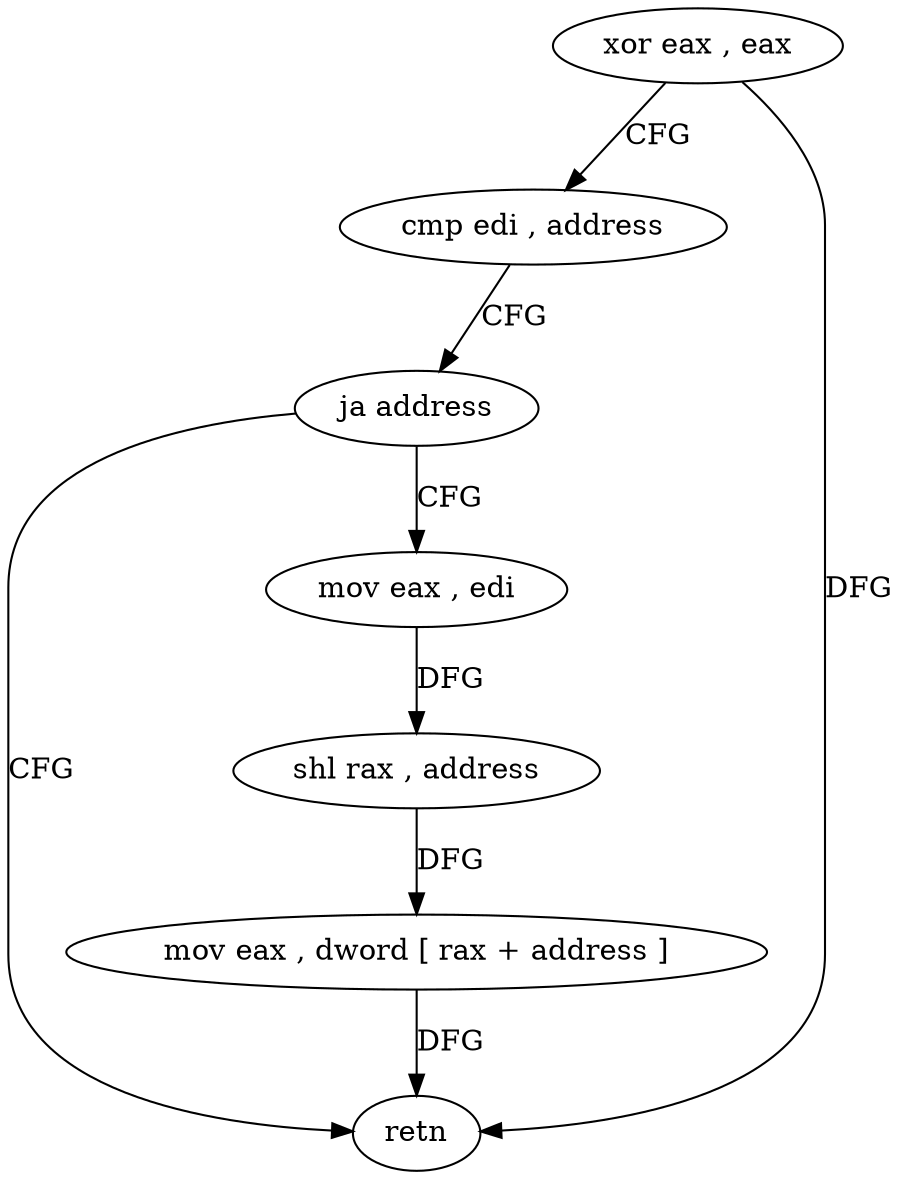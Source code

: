 digraph "func" {
"4258912" [label = "xor eax , eax" ]
"4258914" [label = "cmp edi , address" ]
"4258917" [label = "ja address" ]
"4258931" [label = "retn" ]
"4258919" [label = "mov eax , edi" ]
"4258921" [label = "shl rax , address" ]
"4258925" [label = "mov eax , dword [ rax + address ]" ]
"4258912" -> "4258914" [ label = "CFG" ]
"4258912" -> "4258931" [ label = "DFG" ]
"4258914" -> "4258917" [ label = "CFG" ]
"4258917" -> "4258931" [ label = "CFG" ]
"4258917" -> "4258919" [ label = "CFG" ]
"4258919" -> "4258921" [ label = "DFG" ]
"4258921" -> "4258925" [ label = "DFG" ]
"4258925" -> "4258931" [ label = "DFG" ]
}
